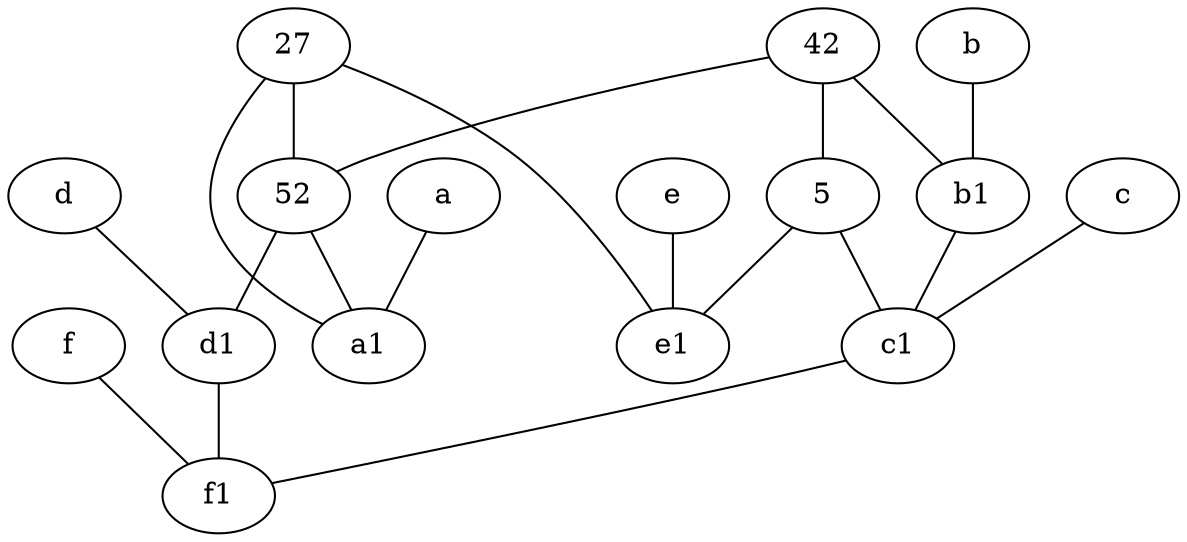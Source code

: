 graph {
	node [labelfontsize=50]
	b1 [labelfontsize=50 pos="9,4!"]
	27 [labelfontsize=50]
	e1 [labelfontsize=50 pos="7,7!"]
	c [labelfontsize=50 pos="4.5,2!"]
	c1 [labelfontsize=50 pos="4.5,3!"]
	5 [labelfontsize=50]
	f [labelfontsize=50 pos="3,9!"]
	d [labelfontsize=50 pos="2,5!"]
	d1 [labelfontsize=50 pos="3,5!"]
	b [labelfontsize=50 pos="10,4!"]
	a1 [labelfontsize=50 pos="8,3!"]
	a [labelfontsize=50 pos="8,2!"]
	e [labelfontsize=50 pos="7,9!"]
	52 [labelfontsize=50]
	f1 [labelfontsize=50 pos="3,8!"]
	42 [labelfontsize=50]
	b -- b1
	f -- f1
	c -- c1
	27 -- 52
	42 -- 52
	42 -- 5
	27 -- a1
	52 -- d1
	c1 -- f1
	d -- d1
	5 -- e1
	52 -- a1
	d1 -- f1
	b1 -- c1
	a -- a1
	42 -- b1
	27 -- e1
	5 -- c1
	e -- e1
}
